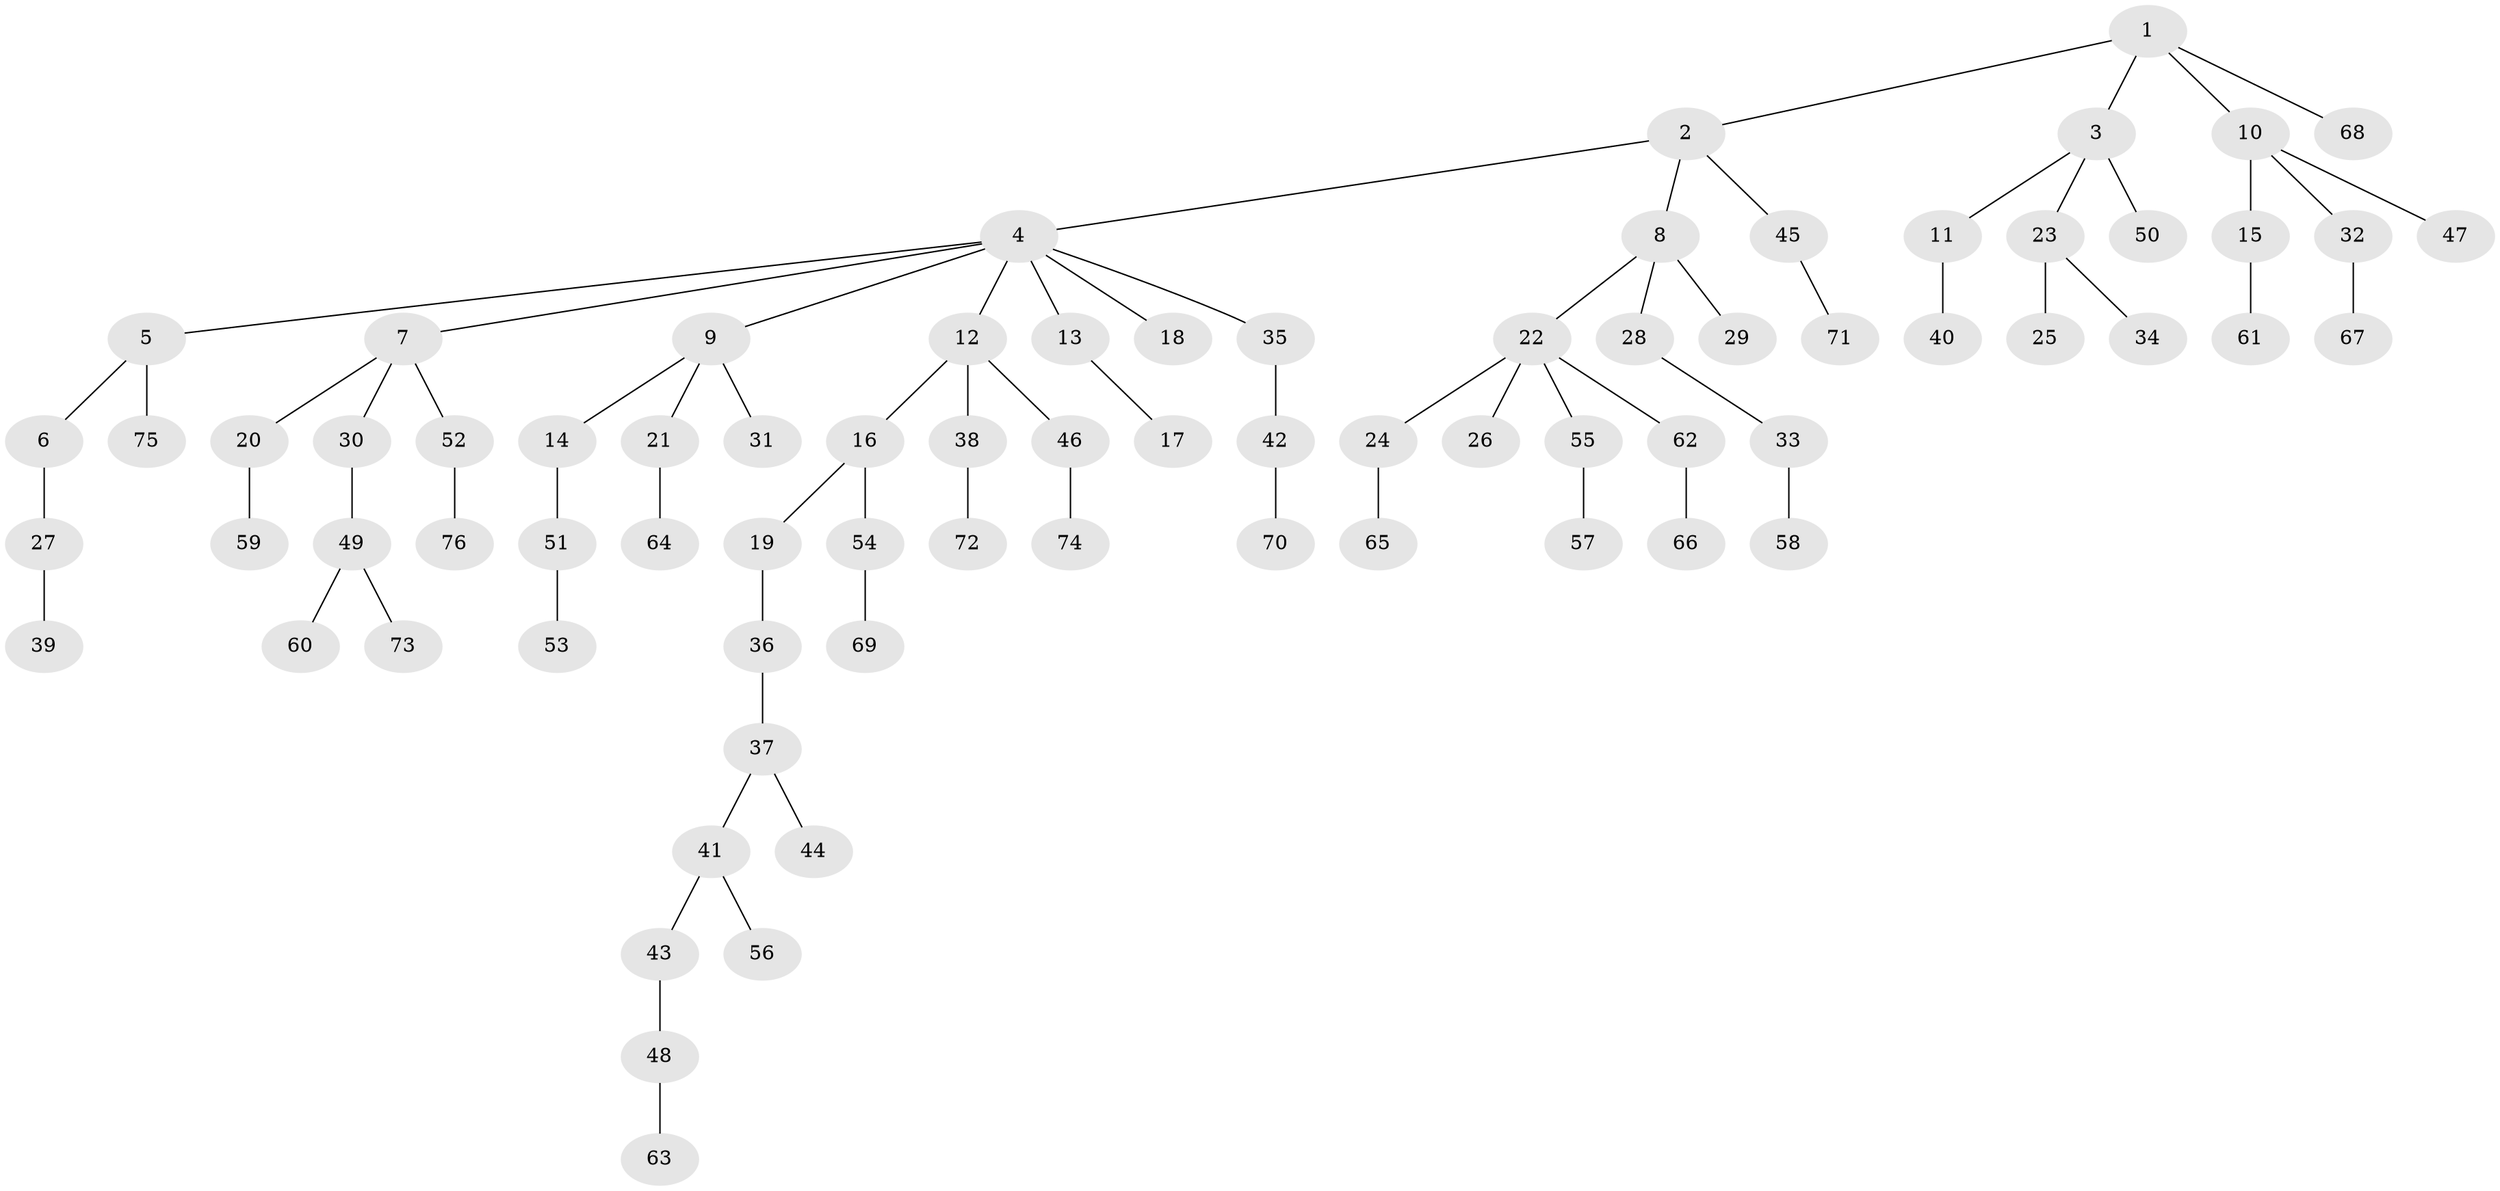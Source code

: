 // Generated by graph-tools (version 1.1) at 2025/26/03/09/25 03:26:30]
// undirected, 76 vertices, 75 edges
graph export_dot {
graph [start="1"]
  node [color=gray90,style=filled];
  1;
  2;
  3;
  4;
  5;
  6;
  7;
  8;
  9;
  10;
  11;
  12;
  13;
  14;
  15;
  16;
  17;
  18;
  19;
  20;
  21;
  22;
  23;
  24;
  25;
  26;
  27;
  28;
  29;
  30;
  31;
  32;
  33;
  34;
  35;
  36;
  37;
  38;
  39;
  40;
  41;
  42;
  43;
  44;
  45;
  46;
  47;
  48;
  49;
  50;
  51;
  52;
  53;
  54;
  55;
  56;
  57;
  58;
  59;
  60;
  61;
  62;
  63;
  64;
  65;
  66;
  67;
  68;
  69;
  70;
  71;
  72;
  73;
  74;
  75;
  76;
  1 -- 2;
  1 -- 3;
  1 -- 10;
  1 -- 68;
  2 -- 4;
  2 -- 8;
  2 -- 45;
  3 -- 11;
  3 -- 23;
  3 -- 50;
  4 -- 5;
  4 -- 7;
  4 -- 9;
  4 -- 12;
  4 -- 13;
  4 -- 18;
  4 -- 35;
  5 -- 6;
  5 -- 75;
  6 -- 27;
  7 -- 20;
  7 -- 30;
  7 -- 52;
  8 -- 22;
  8 -- 28;
  8 -- 29;
  9 -- 14;
  9 -- 21;
  9 -- 31;
  10 -- 15;
  10 -- 32;
  10 -- 47;
  11 -- 40;
  12 -- 16;
  12 -- 38;
  12 -- 46;
  13 -- 17;
  14 -- 51;
  15 -- 61;
  16 -- 19;
  16 -- 54;
  19 -- 36;
  20 -- 59;
  21 -- 64;
  22 -- 24;
  22 -- 26;
  22 -- 55;
  22 -- 62;
  23 -- 25;
  23 -- 34;
  24 -- 65;
  27 -- 39;
  28 -- 33;
  30 -- 49;
  32 -- 67;
  33 -- 58;
  35 -- 42;
  36 -- 37;
  37 -- 41;
  37 -- 44;
  38 -- 72;
  41 -- 43;
  41 -- 56;
  42 -- 70;
  43 -- 48;
  45 -- 71;
  46 -- 74;
  48 -- 63;
  49 -- 60;
  49 -- 73;
  51 -- 53;
  52 -- 76;
  54 -- 69;
  55 -- 57;
  62 -- 66;
}
